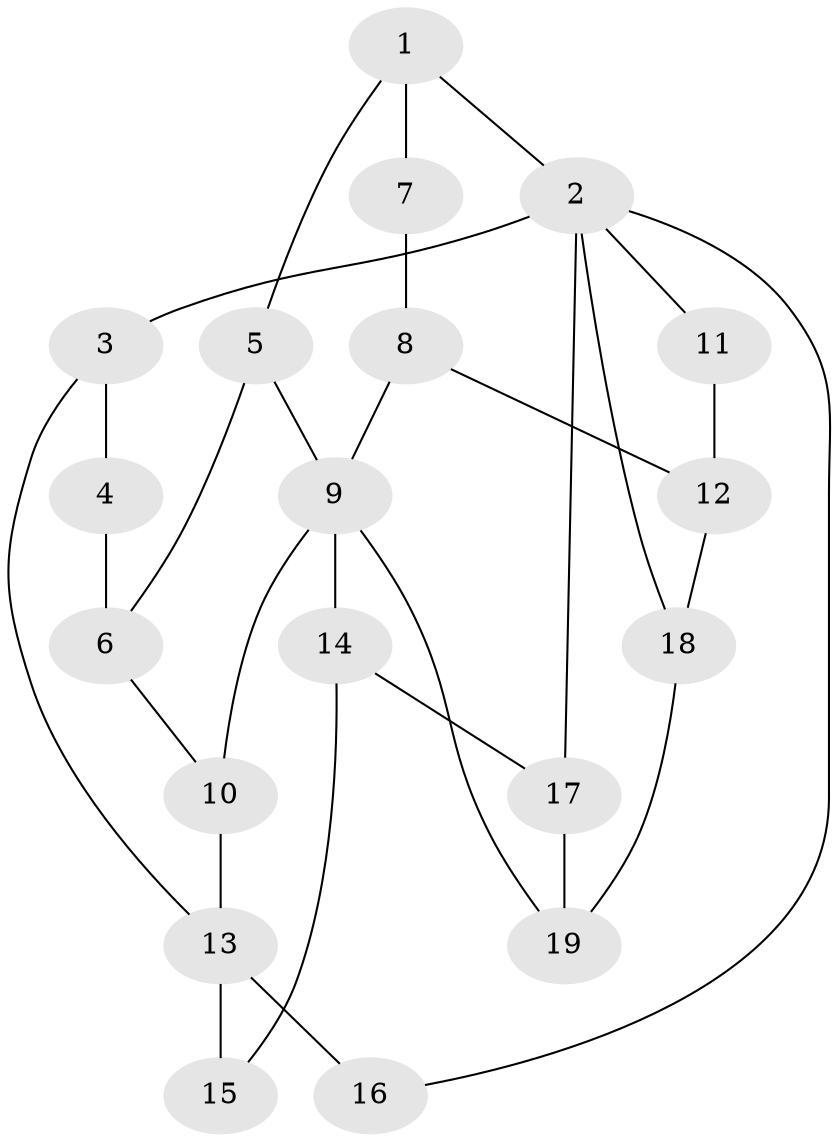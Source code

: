 // original degree distribution, {4: 0.25806451612903225, 5: 0.4838709677419355, 6: 0.22580645161290322, 3: 0.03225806451612903}
// Generated by graph-tools (version 1.1) at 2025/54/03/04/25 22:54:45]
// undirected, 19 vertices, 29 edges
graph export_dot {
  node [color=gray90,style=filled];
  1;
  2;
  3;
  4;
  5;
  6;
  7;
  8;
  9;
  10;
  11;
  12;
  13;
  14;
  15;
  16;
  17;
  18;
  19;
  1 -- 2 [weight=1.0];
  1 -- 5 [weight=1.0];
  1 -- 7 [weight=1.0];
  2 -- 3 [weight=2.0];
  2 -- 11 [weight=1.0];
  2 -- 16 [weight=1.0];
  2 -- 17 [weight=1.0];
  2 -- 18 [weight=2.0];
  3 -- 4 [weight=2.0];
  3 -- 13 [weight=1.0];
  4 -- 6 [weight=3.0];
  5 -- 6 [weight=2.0];
  5 -- 9 [weight=1.0];
  6 -- 10 [weight=1.0];
  7 -- 8 [weight=2.0];
  8 -- 9 [weight=2.0];
  8 -- 12 [weight=2.0];
  9 -- 10 [weight=2.0];
  9 -- 14 [weight=2.0];
  9 -- 19 [weight=2.0];
  10 -- 13 [weight=1.0];
  11 -- 12 [weight=2.0];
  12 -- 18 [weight=2.0];
  13 -- 15 [weight=2.0];
  13 -- 16 [weight=2.0];
  14 -- 15 [weight=2.0];
  14 -- 17 [weight=2.0];
  17 -- 19 [weight=1.0];
  18 -- 19 [weight=2.0];
}
